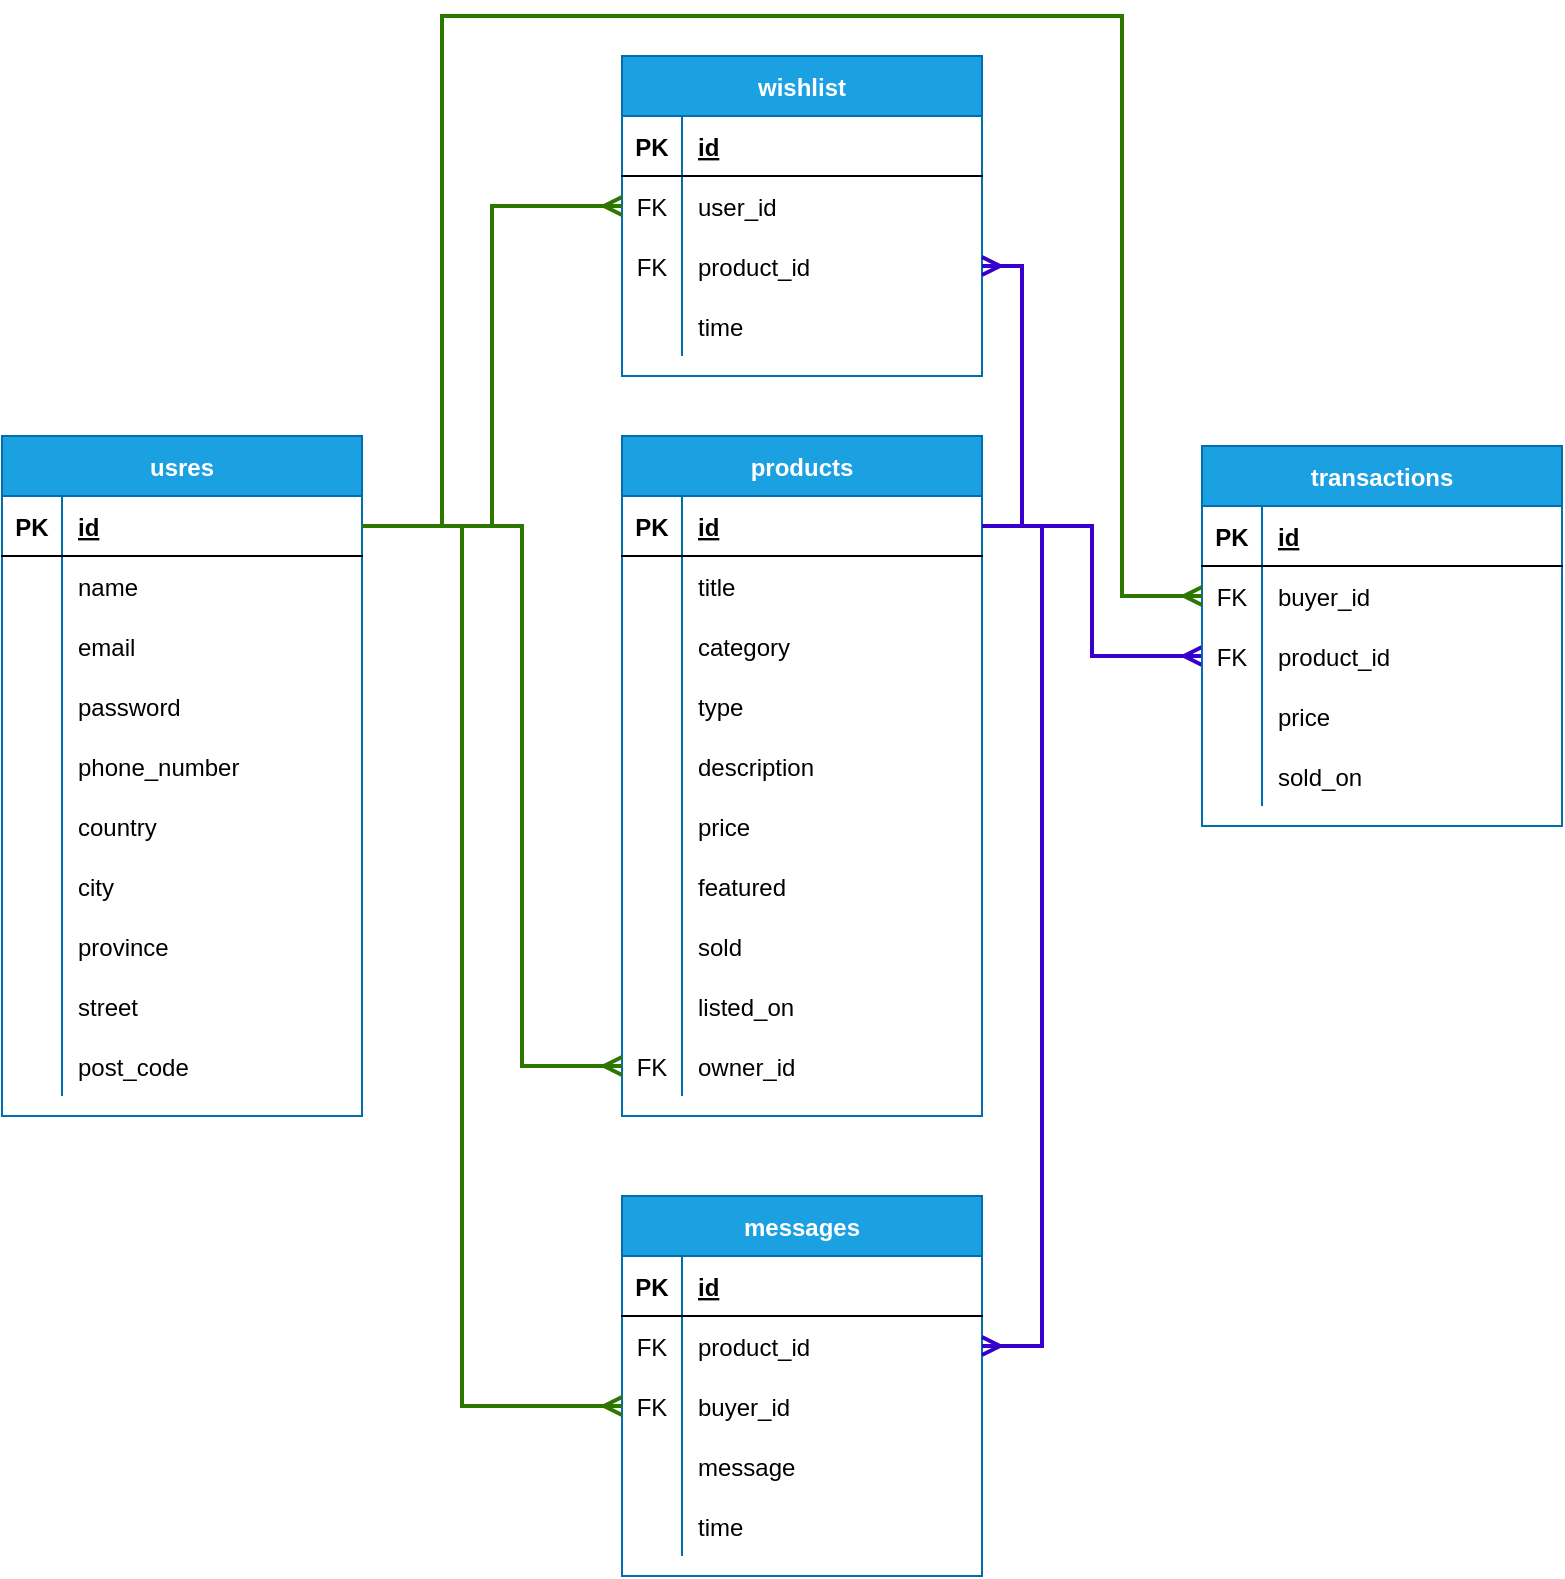 <mxfile version="16.2.2" type="device"><diagram id="R2lEEEUBdFMjLlhIrx00" name="Page-1"><mxGraphModel dx="2188" dy="1085" grid="1" gridSize="10" guides="1" tooltips="1" connect="1" arrows="1" fold="1" page="1" pageScale="1" pageWidth="1100" pageHeight="850" math="0" shadow="0" extFonts="Permanent Marker^https://fonts.googleapis.com/css?family=Permanent+Marker"><root><mxCell id="0"/><mxCell id="1" parent="0"/><mxCell id="Xc5vO-b3r5ptB7XHR52i-14" value="" style="edgeStyle=orthogonalEdgeStyle;fontSize=12;html=1;endArrow=ERmany;rounded=0;exitX=1;exitY=0.5;exitDx=0;exitDy=0;entryX=0;entryY=0.5;entryDx=0;entryDy=0;fillColor=#6a00ff;strokeColor=#3700CC;strokeWidth=2;" edge="1" parent="1" source="Xc5vO-b3r5ptB7XHR52i-47" target="Xc5vO-b3r5ptB7XHR52i-81"><mxGeometry width="100" height="100" relative="1" as="geometry"><mxPoint y="425" as="sourcePoint"/><mxPoint x="100" y="325" as="targetPoint"/></mxGeometry></mxCell><mxCell id="Xc5vO-b3r5ptB7XHR52i-15" value="usres" style="shape=table;startSize=30;container=1;collapsible=1;childLayout=tableLayout;fixedRows=1;rowLines=0;fontStyle=1;align=center;resizeLast=1;fillColor=#1ba1e2;fontColor=#ffffff;strokeColor=#006EAF;" vertex="1" parent="1"><mxGeometry x="140" y="245" width="180" height="340" as="geometry"/></mxCell><mxCell id="Xc5vO-b3r5ptB7XHR52i-16" value="" style="shape=partialRectangle;collapsible=0;dropTarget=0;pointerEvents=0;fillColor=none;top=0;left=0;bottom=1;right=0;points=[[0,0.5],[1,0.5]];portConstraint=eastwest;" vertex="1" parent="Xc5vO-b3r5ptB7XHR52i-15"><mxGeometry y="30" width="180" height="30" as="geometry"/></mxCell><mxCell id="Xc5vO-b3r5ptB7XHR52i-17" value="PK" style="shape=partialRectangle;connectable=0;fillColor=none;top=0;left=0;bottom=0;right=0;fontStyle=1;overflow=hidden;" vertex="1" parent="Xc5vO-b3r5ptB7XHR52i-16"><mxGeometry width="30" height="30" as="geometry"><mxRectangle width="30" height="30" as="alternateBounds"/></mxGeometry></mxCell><mxCell id="Xc5vO-b3r5ptB7XHR52i-18" value="id" style="shape=partialRectangle;connectable=0;fillColor=none;top=0;left=0;bottom=0;right=0;align=left;spacingLeft=6;fontStyle=5;overflow=hidden;" vertex="1" parent="Xc5vO-b3r5ptB7XHR52i-16"><mxGeometry x="30" width="150" height="30" as="geometry"><mxRectangle width="150" height="30" as="alternateBounds"/></mxGeometry></mxCell><mxCell id="Xc5vO-b3r5ptB7XHR52i-19" value="" style="shape=partialRectangle;collapsible=0;dropTarget=0;pointerEvents=0;fillColor=none;top=0;left=0;bottom=0;right=0;points=[[0,0.5],[1,0.5]];portConstraint=eastwest;" vertex="1" parent="Xc5vO-b3r5ptB7XHR52i-15"><mxGeometry y="60" width="180" height="30" as="geometry"/></mxCell><mxCell id="Xc5vO-b3r5ptB7XHR52i-20" value="" style="shape=partialRectangle;connectable=0;fillColor=none;top=0;left=0;bottom=0;right=0;editable=1;overflow=hidden;" vertex="1" parent="Xc5vO-b3r5ptB7XHR52i-19"><mxGeometry width="30" height="30" as="geometry"><mxRectangle width="30" height="30" as="alternateBounds"/></mxGeometry></mxCell><mxCell id="Xc5vO-b3r5ptB7XHR52i-21" value="name" style="shape=partialRectangle;connectable=0;fillColor=none;top=0;left=0;bottom=0;right=0;align=left;spacingLeft=6;overflow=hidden;" vertex="1" parent="Xc5vO-b3r5ptB7XHR52i-19"><mxGeometry x="30" width="150" height="30" as="geometry"><mxRectangle width="150" height="30" as="alternateBounds"/></mxGeometry></mxCell><mxCell id="Xc5vO-b3r5ptB7XHR52i-22" value="" style="shape=partialRectangle;collapsible=0;dropTarget=0;pointerEvents=0;fillColor=none;top=0;left=0;bottom=0;right=0;points=[[0,0.5],[1,0.5]];portConstraint=eastwest;" vertex="1" parent="Xc5vO-b3r5ptB7XHR52i-15"><mxGeometry y="90" width="180" height="30" as="geometry"/></mxCell><mxCell id="Xc5vO-b3r5ptB7XHR52i-23" value="" style="shape=partialRectangle;connectable=0;fillColor=none;top=0;left=0;bottom=0;right=0;editable=1;overflow=hidden;" vertex="1" parent="Xc5vO-b3r5ptB7XHR52i-22"><mxGeometry width="30" height="30" as="geometry"><mxRectangle width="30" height="30" as="alternateBounds"/></mxGeometry></mxCell><mxCell id="Xc5vO-b3r5ptB7XHR52i-24" value="email" style="shape=partialRectangle;connectable=0;fillColor=none;top=0;left=0;bottom=0;right=0;align=left;spacingLeft=6;overflow=hidden;" vertex="1" parent="Xc5vO-b3r5ptB7XHR52i-22"><mxGeometry x="30" width="150" height="30" as="geometry"><mxRectangle width="150" height="30" as="alternateBounds"/></mxGeometry></mxCell><mxCell id="Xc5vO-b3r5ptB7XHR52i-25" value="" style="shape=partialRectangle;collapsible=0;dropTarget=0;pointerEvents=0;fillColor=none;top=0;left=0;bottom=0;right=0;points=[[0,0.5],[1,0.5]];portConstraint=eastwest;" vertex="1" parent="Xc5vO-b3r5ptB7XHR52i-15"><mxGeometry y="120" width="180" height="30" as="geometry"/></mxCell><mxCell id="Xc5vO-b3r5ptB7XHR52i-26" value="" style="shape=partialRectangle;connectable=0;fillColor=none;top=0;left=0;bottom=0;right=0;editable=1;overflow=hidden;" vertex="1" parent="Xc5vO-b3r5ptB7XHR52i-25"><mxGeometry width="30" height="30" as="geometry"><mxRectangle width="30" height="30" as="alternateBounds"/></mxGeometry></mxCell><mxCell id="Xc5vO-b3r5ptB7XHR52i-27" value="password" style="shape=partialRectangle;connectable=0;fillColor=none;top=0;left=0;bottom=0;right=0;align=left;spacingLeft=6;overflow=hidden;" vertex="1" parent="Xc5vO-b3r5ptB7XHR52i-25"><mxGeometry x="30" width="150" height="30" as="geometry"><mxRectangle width="150" height="30" as="alternateBounds"/></mxGeometry></mxCell><mxCell id="Xc5vO-b3r5ptB7XHR52i-28" value="" style="shape=partialRectangle;collapsible=0;dropTarget=0;pointerEvents=0;fillColor=none;top=0;left=0;bottom=0;right=0;points=[[0,0.5],[1,0.5]];portConstraint=eastwest;" vertex="1" parent="Xc5vO-b3r5ptB7XHR52i-15"><mxGeometry y="150" width="180" height="30" as="geometry"/></mxCell><mxCell id="Xc5vO-b3r5ptB7XHR52i-29" value="" style="shape=partialRectangle;connectable=0;fillColor=none;top=0;left=0;bottom=0;right=0;editable=1;overflow=hidden;" vertex="1" parent="Xc5vO-b3r5ptB7XHR52i-28"><mxGeometry width="30" height="30" as="geometry"><mxRectangle width="30" height="30" as="alternateBounds"/></mxGeometry></mxCell><mxCell id="Xc5vO-b3r5ptB7XHR52i-30" value="phone_number" style="shape=partialRectangle;connectable=0;fillColor=none;top=0;left=0;bottom=0;right=0;align=left;spacingLeft=6;overflow=hidden;" vertex="1" parent="Xc5vO-b3r5ptB7XHR52i-28"><mxGeometry x="30" width="150" height="30" as="geometry"><mxRectangle width="150" height="30" as="alternateBounds"/></mxGeometry></mxCell><mxCell id="Xc5vO-b3r5ptB7XHR52i-31" value="" style="shape=partialRectangle;collapsible=0;dropTarget=0;pointerEvents=0;fillColor=none;top=0;left=0;bottom=0;right=0;points=[[0,0.5],[1,0.5]];portConstraint=eastwest;" vertex="1" parent="Xc5vO-b3r5ptB7XHR52i-15"><mxGeometry y="180" width="180" height="30" as="geometry"/></mxCell><mxCell id="Xc5vO-b3r5ptB7XHR52i-32" value="" style="shape=partialRectangle;connectable=0;fillColor=none;top=0;left=0;bottom=0;right=0;editable=1;overflow=hidden;" vertex="1" parent="Xc5vO-b3r5ptB7XHR52i-31"><mxGeometry width="30" height="30" as="geometry"><mxRectangle width="30" height="30" as="alternateBounds"/></mxGeometry></mxCell><mxCell id="Xc5vO-b3r5ptB7XHR52i-33" value="country" style="shape=partialRectangle;connectable=0;fillColor=none;top=0;left=0;bottom=0;right=0;align=left;spacingLeft=6;overflow=hidden;" vertex="1" parent="Xc5vO-b3r5ptB7XHR52i-31"><mxGeometry x="30" width="150" height="30" as="geometry"><mxRectangle width="150" height="30" as="alternateBounds"/></mxGeometry></mxCell><mxCell id="Xc5vO-b3r5ptB7XHR52i-34" value="" style="shape=partialRectangle;collapsible=0;dropTarget=0;pointerEvents=0;fillColor=none;top=0;left=0;bottom=0;right=0;points=[[0,0.5],[1,0.5]];portConstraint=eastwest;" vertex="1" parent="Xc5vO-b3r5ptB7XHR52i-15"><mxGeometry y="210" width="180" height="30" as="geometry"/></mxCell><mxCell id="Xc5vO-b3r5ptB7XHR52i-35" value="" style="shape=partialRectangle;connectable=0;fillColor=none;top=0;left=0;bottom=0;right=0;editable=1;overflow=hidden;" vertex="1" parent="Xc5vO-b3r5ptB7XHR52i-34"><mxGeometry width="30" height="30" as="geometry"><mxRectangle width="30" height="30" as="alternateBounds"/></mxGeometry></mxCell><mxCell id="Xc5vO-b3r5ptB7XHR52i-36" value="city" style="shape=partialRectangle;connectable=0;fillColor=none;top=0;left=0;bottom=0;right=0;align=left;spacingLeft=6;overflow=hidden;" vertex="1" parent="Xc5vO-b3r5ptB7XHR52i-34"><mxGeometry x="30" width="150" height="30" as="geometry"><mxRectangle width="150" height="30" as="alternateBounds"/></mxGeometry></mxCell><mxCell id="Xc5vO-b3r5ptB7XHR52i-37" value="" style="shape=partialRectangle;collapsible=0;dropTarget=0;pointerEvents=0;fillColor=none;top=0;left=0;bottom=0;right=0;points=[[0,0.5],[1,0.5]];portConstraint=eastwest;" vertex="1" parent="Xc5vO-b3r5ptB7XHR52i-15"><mxGeometry y="240" width="180" height="30" as="geometry"/></mxCell><mxCell id="Xc5vO-b3r5ptB7XHR52i-38" value="" style="shape=partialRectangle;connectable=0;fillColor=none;top=0;left=0;bottom=0;right=0;editable=1;overflow=hidden;" vertex="1" parent="Xc5vO-b3r5ptB7XHR52i-37"><mxGeometry width="30" height="30" as="geometry"><mxRectangle width="30" height="30" as="alternateBounds"/></mxGeometry></mxCell><mxCell id="Xc5vO-b3r5ptB7XHR52i-39" value="province" style="shape=partialRectangle;connectable=0;fillColor=none;top=0;left=0;bottom=0;right=0;align=left;spacingLeft=6;overflow=hidden;" vertex="1" parent="Xc5vO-b3r5ptB7XHR52i-37"><mxGeometry x="30" width="150" height="30" as="geometry"><mxRectangle width="150" height="30" as="alternateBounds"/></mxGeometry></mxCell><mxCell id="Xc5vO-b3r5ptB7XHR52i-40" value="" style="shape=partialRectangle;collapsible=0;dropTarget=0;pointerEvents=0;fillColor=none;top=0;left=0;bottom=0;right=0;points=[[0,0.5],[1,0.5]];portConstraint=eastwest;" vertex="1" parent="Xc5vO-b3r5ptB7XHR52i-15"><mxGeometry y="270" width="180" height="30" as="geometry"/></mxCell><mxCell id="Xc5vO-b3r5ptB7XHR52i-41" value="" style="shape=partialRectangle;connectable=0;fillColor=none;top=0;left=0;bottom=0;right=0;editable=1;overflow=hidden;" vertex="1" parent="Xc5vO-b3r5ptB7XHR52i-40"><mxGeometry width="30" height="30" as="geometry"><mxRectangle width="30" height="30" as="alternateBounds"/></mxGeometry></mxCell><mxCell id="Xc5vO-b3r5ptB7XHR52i-42" value="street" style="shape=partialRectangle;connectable=0;fillColor=none;top=0;left=0;bottom=0;right=0;align=left;spacingLeft=6;overflow=hidden;" vertex="1" parent="Xc5vO-b3r5ptB7XHR52i-40"><mxGeometry x="30" width="150" height="30" as="geometry"><mxRectangle width="150" height="30" as="alternateBounds"/></mxGeometry></mxCell><mxCell id="Xc5vO-b3r5ptB7XHR52i-43" value="" style="shape=partialRectangle;collapsible=0;dropTarget=0;pointerEvents=0;fillColor=none;top=0;left=0;bottom=0;right=0;points=[[0,0.5],[1,0.5]];portConstraint=eastwest;" vertex="1" parent="Xc5vO-b3r5ptB7XHR52i-15"><mxGeometry y="300" width="180" height="30" as="geometry"/></mxCell><mxCell id="Xc5vO-b3r5ptB7XHR52i-44" value="" style="shape=partialRectangle;connectable=0;fillColor=none;top=0;left=0;bottom=0;right=0;editable=1;overflow=hidden;" vertex="1" parent="Xc5vO-b3r5ptB7XHR52i-43"><mxGeometry width="30" height="30" as="geometry"><mxRectangle width="30" height="30" as="alternateBounds"/></mxGeometry></mxCell><mxCell id="Xc5vO-b3r5ptB7XHR52i-45" value="post_code" style="shape=partialRectangle;connectable=0;fillColor=none;top=0;left=0;bottom=0;right=0;align=left;spacingLeft=6;overflow=hidden;" vertex="1" parent="Xc5vO-b3r5ptB7XHR52i-43"><mxGeometry x="30" width="150" height="30" as="geometry"><mxRectangle width="150" height="30" as="alternateBounds"/></mxGeometry></mxCell><mxCell id="Xc5vO-b3r5ptB7XHR52i-46" value="products" style="shape=table;startSize=30;container=1;collapsible=1;childLayout=tableLayout;fixedRows=1;rowLines=0;fontStyle=1;align=center;resizeLast=1;fillColor=#1ba1e2;fontColor=#ffffff;strokeColor=#006EAF;" vertex="1" parent="1"><mxGeometry x="450" y="245" width="180" height="340" as="geometry"/></mxCell><mxCell id="Xc5vO-b3r5ptB7XHR52i-47" value="" style="shape=partialRectangle;collapsible=0;dropTarget=0;pointerEvents=0;fillColor=none;top=0;left=0;bottom=1;right=0;points=[[0,0.5],[1,0.5]];portConstraint=eastwest;" vertex="1" parent="Xc5vO-b3r5ptB7XHR52i-46"><mxGeometry y="30" width="180" height="30" as="geometry"/></mxCell><mxCell id="Xc5vO-b3r5ptB7XHR52i-48" value="PK" style="shape=partialRectangle;connectable=0;fillColor=none;top=0;left=0;bottom=0;right=0;fontStyle=1;overflow=hidden;" vertex="1" parent="Xc5vO-b3r5ptB7XHR52i-47"><mxGeometry width="30" height="30" as="geometry"><mxRectangle width="30" height="30" as="alternateBounds"/></mxGeometry></mxCell><mxCell id="Xc5vO-b3r5ptB7XHR52i-49" value="id" style="shape=partialRectangle;connectable=0;fillColor=none;top=0;left=0;bottom=0;right=0;align=left;spacingLeft=6;fontStyle=5;overflow=hidden;" vertex="1" parent="Xc5vO-b3r5ptB7XHR52i-47"><mxGeometry x="30" width="150" height="30" as="geometry"><mxRectangle width="150" height="30" as="alternateBounds"/></mxGeometry></mxCell><mxCell id="Xc5vO-b3r5ptB7XHR52i-50" value="" style="shape=partialRectangle;collapsible=0;dropTarget=0;pointerEvents=0;fillColor=none;top=0;left=0;bottom=0;right=0;points=[[0,0.5],[1,0.5]];portConstraint=eastwest;" vertex="1" parent="Xc5vO-b3r5ptB7XHR52i-46"><mxGeometry y="60" width="180" height="30" as="geometry"/></mxCell><mxCell id="Xc5vO-b3r5ptB7XHR52i-51" value="" style="shape=partialRectangle;connectable=0;fillColor=none;top=0;left=0;bottom=0;right=0;editable=1;overflow=hidden;" vertex="1" parent="Xc5vO-b3r5ptB7XHR52i-50"><mxGeometry width="30" height="30" as="geometry"><mxRectangle width="30" height="30" as="alternateBounds"/></mxGeometry></mxCell><mxCell id="Xc5vO-b3r5ptB7XHR52i-52" value="title" style="shape=partialRectangle;connectable=0;fillColor=none;top=0;left=0;bottom=0;right=0;align=left;spacingLeft=6;overflow=hidden;" vertex="1" parent="Xc5vO-b3r5ptB7XHR52i-50"><mxGeometry x="30" width="150" height="30" as="geometry"><mxRectangle width="150" height="30" as="alternateBounds"/></mxGeometry></mxCell><mxCell id="Xc5vO-b3r5ptB7XHR52i-53" value="" style="shape=partialRectangle;collapsible=0;dropTarget=0;pointerEvents=0;fillColor=none;top=0;left=0;bottom=0;right=0;points=[[0,0.5],[1,0.5]];portConstraint=eastwest;" vertex="1" parent="Xc5vO-b3r5ptB7XHR52i-46"><mxGeometry y="90" width="180" height="30" as="geometry"/></mxCell><mxCell id="Xc5vO-b3r5ptB7XHR52i-54" value="" style="shape=partialRectangle;connectable=0;fillColor=none;top=0;left=0;bottom=0;right=0;editable=1;overflow=hidden;" vertex="1" parent="Xc5vO-b3r5ptB7XHR52i-53"><mxGeometry width="30" height="30" as="geometry"><mxRectangle width="30" height="30" as="alternateBounds"/></mxGeometry></mxCell><mxCell id="Xc5vO-b3r5ptB7XHR52i-55" value="category" style="shape=partialRectangle;connectable=0;fillColor=none;top=0;left=0;bottom=0;right=0;align=left;spacingLeft=6;overflow=hidden;" vertex="1" parent="Xc5vO-b3r5ptB7XHR52i-53"><mxGeometry x="30" width="150" height="30" as="geometry"><mxRectangle width="150" height="30" as="alternateBounds"/></mxGeometry></mxCell><mxCell id="Xc5vO-b3r5ptB7XHR52i-56" value="" style="shape=partialRectangle;collapsible=0;dropTarget=0;pointerEvents=0;fillColor=none;top=0;left=0;bottom=0;right=0;points=[[0,0.5],[1,0.5]];portConstraint=eastwest;" vertex="1" parent="Xc5vO-b3r5ptB7XHR52i-46"><mxGeometry y="120" width="180" height="30" as="geometry"/></mxCell><mxCell id="Xc5vO-b3r5ptB7XHR52i-57" value="" style="shape=partialRectangle;connectable=0;fillColor=none;top=0;left=0;bottom=0;right=0;editable=1;overflow=hidden;" vertex="1" parent="Xc5vO-b3r5ptB7XHR52i-56"><mxGeometry width="30" height="30" as="geometry"><mxRectangle width="30" height="30" as="alternateBounds"/></mxGeometry></mxCell><mxCell id="Xc5vO-b3r5ptB7XHR52i-58" value="type" style="shape=partialRectangle;connectable=0;fillColor=none;top=0;left=0;bottom=0;right=0;align=left;spacingLeft=6;overflow=hidden;" vertex="1" parent="Xc5vO-b3r5ptB7XHR52i-56"><mxGeometry x="30" width="150" height="30" as="geometry"><mxRectangle width="150" height="30" as="alternateBounds"/></mxGeometry></mxCell><mxCell id="Xc5vO-b3r5ptB7XHR52i-59" value="" style="shape=partialRectangle;collapsible=0;dropTarget=0;pointerEvents=0;fillColor=none;top=0;left=0;bottom=0;right=0;points=[[0,0.5],[1,0.5]];portConstraint=eastwest;" vertex="1" parent="Xc5vO-b3r5ptB7XHR52i-46"><mxGeometry y="150" width="180" height="30" as="geometry"/></mxCell><mxCell id="Xc5vO-b3r5ptB7XHR52i-60" value="" style="shape=partialRectangle;connectable=0;fillColor=none;top=0;left=0;bottom=0;right=0;editable=1;overflow=hidden;" vertex="1" parent="Xc5vO-b3r5ptB7XHR52i-59"><mxGeometry width="30" height="30" as="geometry"><mxRectangle width="30" height="30" as="alternateBounds"/></mxGeometry></mxCell><mxCell id="Xc5vO-b3r5ptB7XHR52i-61" value="description" style="shape=partialRectangle;connectable=0;fillColor=none;top=0;left=0;bottom=0;right=0;align=left;spacingLeft=6;overflow=hidden;" vertex="1" parent="Xc5vO-b3r5ptB7XHR52i-59"><mxGeometry x="30" width="150" height="30" as="geometry"><mxRectangle width="150" height="30" as="alternateBounds"/></mxGeometry></mxCell><mxCell id="Xc5vO-b3r5ptB7XHR52i-62" value="" style="shape=partialRectangle;collapsible=0;dropTarget=0;pointerEvents=0;fillColor=none;top=0;left=0;bottom=0;right=0;points=[[0,0.5],[1,0.5]];portConstraint=eastwest;" vertex="1" parent="Xc5vO-b3r5ptB7XHR52i-46"><mxGeometry y="180" width="180" height="30" as="geometry"/></mxCell><mxCell id="Xc5vO-b3r5ptB7XHR52i-63" value="" style="shape=partialRectangle;connectable=0;fillColor=none;top=0;left=0;bottom=0;right=0;editable=1;overflow=hidden;" vertex="1" parent="Xc5vO-b3r5ptB7XHR52i-62"><mxGeometry width="30" height="30" as="geometry"><mxRectangle width="30" height="30" as="alternateBounds"/></mxGeometry></mxCell><mxCell id="Xc5vO-b3r5ptB7XHR52i-64" value="price" style="shape=partialRectangle;connectable=0;fillColor=none;top=0;left=0;bottom=0;right=0;align=left;spacingLeft=6;overflow=hidden;" vertex="1" parent="Xc5vO-b3r5ptB7XHR52i-62"><mxGeometry x="30" width="150" height="30" as="geometry"><mxRectangle width="150" height="30" as="alternateBounds"/></mxGeometry></mxCell><mxCell id="Xc5vO-b3r5ptB7XHR52i-65" value="" style="shape=partialRectangle;collapsible=0;dropTarget=0;pointerEvents=0;fillColor=none;top=0;left=0;bottom=0;right=0;points=[[0,0.5],[1,0.5]];portConstraint=eastwest;" vertex="1" parent="Xc5vO-b3r5ptB7XHR52i-46"><mxGeometry y="210" width="180" height="30" as="geometry"/></mxCell><mxCell id="Xc5vO-b3r5ptB7XHR52i-66" value="" style="shape=partialRectangle;connectable=0;fillColor=none;top=0;left=0;bottom=0;right=0;editable=1;overflow=hidden;" vertex="1" parent="Xc5vO-b3r5ptB7XHR52i-65"><mxGeometry width="30" height="30" as="geometry"><mxRectangle width="30" height="30" as="alternateBounds"/></mxGeometry></mxCell><mxCell id="Xc5vO-b3r5ptB7XHR52i-67" value="featured" style="shape=partialRectangle;connectable=0;fillColor=none;top=0;left=0;bottom=0;right=0;align=left;spacingLeft=6;overflow=hidden;" vertex="1" parent="Xc5vO-b3r5ptB7XHR52i-65"><mxGeometry x="30" width="150" height="30" as="geometry"><mxRectangle width="150" height="30" as="alternateBounds"/></mxGeometry></mxCell><mxCell id="Xc5vO-b3r5ptB7XHR52i-68" value="" style="shape=partialRectangle;collapsible=0;dropTarget=0;pointerEvents=0;fillColor=none;top=0;left=0;bottom=0;right=0;points=[[0,0.5],[1,0.5]];portConstraint=eastwest;" vertex="1" parent="Xc5vO-b3r5ptB7XHR52i-46"><mxGeometry y="240" width="180" height="30" as="geometry"/></mxCell><mxCell id="Xc5vO-b3r5ptB7XHR52i-69" value="" style="shape=partialRectangle;connectable=0;fillColor=none;top=0;left=0;bottom=0;right=0;editable=1;overflow=hidden;" vertex="1" parent="Xc5vO-b3r5ptB7XHR52i-68"><mxGeometry width="30" height="30" as="geometry"><mxRectangle width="30" height="30" as="alternateBounds"/></mxGeometry></mxCell><mxCell id="Xc5vO-b3r5ptB7XHR52i-70" value="sold" style="shape=partialRectangle;connectable=0;fillColor=none;top=0;left=0;bottom=0;right=0;align=left;spacingLeft=6;overflow=hidden;" vertex="1" parent="Xc5vO-b3r5ptB7XHR52i-68"><mxGeometry x="30" width="150" height="30" as="geometry"><mxRectangle width="150" height="30" as="alternateBounds"/></mxGeometry></mxCell><mxCell id="Xc5vO-b3r5ptB7XHR52i-71" value="" style="shape=partialRectangle;collapsible=0;dropTarget=0;pointerEvents=0;fillColor=none;top=0;left=0;bottom=0;right=0;points=[[0,0.5],[1,0.5]];portConstraint=eastwest;" vertex="1" parent="Xc5vO-b3r5ptB7XHR52i-46"><mxGeometry y="270" width="180" height="30" as="geometry"/></mxCell><mxCell id="Xc5vO-b3r5ptB7XHR52i-72" value="" style="shape=partialRectangle;connectable=0;fillColor=none;top=0;left=0;bottom=0;right=0;editable=1;overflow=hidden;" vertex="1" parent="Xc5vO-b3r5ptB7XHR52i-71"><mxGeometry width="30" height="30" as="geometry"><mxRectangle width="30" height="30" as="alternateBounds"/></mxGeometry></mxCell><mxCell id="Xc5vO-b3r5ptB7XHR52i-73" value="listed_on" style="shape=partialRectangle;connectable=0;fillColor=none;top=0;left=0;bottom=0;right=0;align=left;spacingLeft=6;overflow=hidden;" vertex="1" parent="Xc5vO-b3r5ptB7XHR52i-71"><mxGeometry x="30" width="150" height="30" as="geometry"><mxRectangle width="150" height="30" as="alternateBounds"/></mxGeometry></mxCell><mxCell id="Xc5vO-b3r5ptB7XHR52i-74" value="" style="shape=partialRectangle;collapsible=0;dropTarget=0;pointerEvents=0;fillColor=none;top=0;left=0;bottom=0;right=0;points=[[0,0.5],[1,0.5]];portConstraint=eastwest;" vertex="1" parent="Xc5vO-b3r5ptB7XHR52i-46"><mxGeometry y="300" width="180" height="30" as="geometry"/></mxCell><mxCell id="Xc5vO-b3r5ptB7XHR52i-75" value="FK" style="shape=partialRectangle;connectable=0;fillColor=none;top=0;left=0;bottom=0;right=0;editable=1;overflow=hidden;" vertex="1" parent="Xc5vO-b3r5ptB7XHR52i-74"><mxGeometry width="30" height="30" as="geometry"><mxRectangle width="30" height="30" as="alternateBounds"/></mxGeometry></mxCell><mxCell id="Xc5vO-b3r5ptB7XHR52i-76" value="owner_id" style="shape=partialRectangle;connectable=0;fillColor=none;top=0;left=0;bottom=0;right=0;align=left;spacingLeft=6;overflow=hidden;" vertex="1" parent="Xc5vO-b3r5ptB7XHR52i-74"><mxGeometry x="30" width="150" height="30" as="geometry"><mxRectangle width="150" height="30" as="alternateBounds"/></mxGeometry></mxCell><mxCell id="Xc5vO-b3r5ptB7XHR52i-77" value="transactions" style="shape=table;startSize=30;container=1;collapsible=1;childLayout=tableLayout;fixedRows=1;rowLines=0;fontStyle=1;align=center;resizeLast=1;fillColor=#1ba1e2;fontColor=#ffffff;strokeColor=#006EAF;" vertex="1" parent="1"><mxGeometry x="740" y="250" width="180" height="190" as="geometry"/></mxCell><mxCell id="Xc5vO-b3r5ptB7XHR52i-78" value="" style="shape=partialRectangle;collapsible=0;dropTarget=0;pointerEvents=0;fillColor=none;top=0;left=0;bottom=1;right=0;points=[[0,0.5],[1,0.5]];portConstraint=eastwest;" vertex="1" parent="Xc5vO-b3r5ptB7XHR52i-77"><mxGeometry y="30" width="180" height="30" as="geometry"/></mxCell><mxCell id="Xc5vO-b3r5ptB7XHR52i-79" value="PK" style="shape=partialRectangle;connectable=0;fillColor=none;top=0;left=0;bottom=0;right=0;fontStyle=1;overflow=hidden;" vertex="1" parent="Xc5vO-b3r5ptB7XHR52i-78"><mxGeometry width="30" height="30" as="geometry"><mxRectangle width="30" height="30" as="alternateBounds"/></mxGeometry></mxCell><mxCell id="Xc5vO-b3r5ptB7XHR52i-80" value="id" style="shape=partialRectangle;connectable=0;fillColor=none;top=0;left=0;bottom=0;right=0;align=left;spacingLeft=6;fontStyle=5;overflow=hidden;" vertex="1" parent="Xc5vO-b3r5ptB7XHR52i-78"><mxGeometry x="30" width="150" height="30" as="geometry"><mxRectangle width="150" height="30" as="alternateBounds"/></mxGeometry></mxCell><mxCell id="Xc5vO-b3r5ptB7XHR52i-84" value="" style="shape=partialRectangle;collapsible=0;dropTarget=0;pointerEvents=0;fillColor=none;top=0;left=0;bottom=0;right=0;points=[[0,0.5],[1,0.5]];portConstraint=eastwest;" vertex="1" parent="Xc5vO-b3r5ptB7XHR52i-77"><mxGeometry y="60" width="180" height="30" as="geometry"/></mxCell><mxCell id="Xc5vO-b3r5ptB7XHR52i-85" value="FK" style="shape=partialRectangle;connectable=0;fillColor=none;top=0;left=0;bottom=0;right=0;editable=1;overflow=hidden;" vertex="1" parent="Xc5vO-b3r5ptB7XHR52i-84"><mxGeometry width="30" height="30" as="geometry"><mxRectangle width="30" height="30" as="alternateBounds"/></mxGeometry></mxCell><mxCell id="Xc5vO-b3r5ptB7XHR52i-86" value="buyer_id" style="shape=partialRectangle;connectable=0;fillColor=none;top=0;left=0;bottom=0;right=0;align=left;spacingLeft=6;overflow=hidden;" vertex="1" parent="Xc5vO-b3r5ptB7XHR52i-84"><mxGeometry x="30" width="150" height="30" as="geometry"><mxRectangle width="150" height="30" as="alternateBounds"/></mxGeometry></mxCell><mxCell id="Xc5vO-b3r5ptB7XHR52i-81" value="" style="shape=partialRectangle;collapsible=0;dropTarget=0;pointerEvents=0;fillColor=none;top=0;left=0;bottom=0;right=0;points=[[0,0.5],[1,0.5]];portConstraint=eastwest;" vertex="1" parent="Xc5vO-b3r5ptB7XHR52i-77"><mxGeometry y="90" width="180" height="30" as="geometry"/></mxCell><mxCell id="Xc5vO-b3r5ptB7XHR52i-82" value="FK" style="shape=partialRectangle;connectable=0;fillColor=none;top=0;left=0;bottom=0;right=0;editable=1;overflow=hidden;" vertex="1" parent="Xc5vO-b3r5ptB7XHR52i-81"><mxGeometry width="30" height="30" as="geometry"><mxRectangle width="30" height="30" as="alternateBounds"/></mxGeometry></mxCell><mxCell id="Xc5vO-b3r5ptB7XHR52i-83" value="product_id" style="shape=partialRectangle;connectable=0;fillColor=none;top=0;left=0;bottom=0;right=0;align=left;spacingLeft=6;overflow=hidden;" vertex="1" parent="Xc5vO-b3r5ptB7XHR52i-81"><mxGeometry x="30" width="150" height="30" as="geometry"><mxRectangle width="150" height="30" as="alternateBounds"/></mxGeometry></mxCell><mxCell id="Xc5vO-b3r5ptB7XHR52i-87" value="" style="shape=partialRectangle;collapsible=0;dropTarget=0;pointerEvents=0;fillColor=none;top=0;left=0;bottom=0;right=0;points=[[0,0.5],[1,0.5]];portConstraint=eastwest;" vertex="1" parent="Xc5vO-b3r5ptB7XHR52i-77"><mxGeometry y="120" width="180" height="30" as="geometry"/></mxCell><mxCell id="Xc5vO-b3r5ptB7XHR52i-88" value="" style="shape=partialRectangle;connectable=0;fillColor=none;top=0;left=0;bottom=0;right=0;editable=1;overflow=hidden;" vertex="1" parent="Xc5vO-b3r5ptB7XHR52i-87"><mxGeometry width="30" height="30" as="geometry"><mxRectangle width="30" height="30" as="alternateBounds"/></mxGeometry></mxCell><mxCell id="Xc5vO-b3r5ptB7XHR52i-89" value="price" style="shape=partialRectangle;connectable=0;fillColor=none;top=0;left=0;bottom=0;right=0;align=left;spacingLeft=6;overflow=hidden;" vertex="1" parent="Xc5vO-b3r5ptB7XHR52i-87"><mxGeometry x="30" width="150" height="30" as="geometry"><mxRectangle width="150" height="30" as="alternateBounds"/></mxGeometry></mxCell><mxCell id="Xc5vO-b3r5ptB7XHR52i-90" value="" style="shape=partialRectangle;collapsible=0;dropTarget=0;pointerEvents=0;fillColor=none;top=0;left=0;bottom=0;right=0;points=[[0,0.5],[1,0.5]];portConstraint=eastwest;" vertex="1" parent="Xc5vO-b3r5ptB7XHR52i-77"><mxGeometry y="150" width="180" height="30" as="geometry"/></mxCell><mxCell id="Xc5vO-b3r5ptB7XHR52i-91" value="" style="shape=partialRectangle;connectable=0;fillColor=none;top=0;left=0;bottom=0;right=0;editable=1;overflow=hidden;" vertex="1" parent="Xc5vO-b3r5ptB7XHR52i-90"><mxGeometry width="30" height="30" as="geometry"><mxRectangle width="30" height="30" as="alternateBounds"/></mxGeometry></mxCell><mxCell id="Xc5vO-b3r5ptB7XHR52i-92" value="sold_on" style="shape=partialRectangle;connectable=0;fillColor=none;top=0;left=0;bottom=0;right=0;align=left;spacingLeft=6;overflow=hidden;" vertex="1" parent="Xc5vO-b3r5ptB7XHR52i-90"><mxGeometry x="30" width="150" height="30" as="geometry"><mxRectangle width="150" height="30" as="alternateBounds"/></mxGeometry></mxCell><mxCell id="Xc5vO-b3r5ptB7XHR52i-108" value="messages" style="shape=table;startSize=30;container=1;collapsible=1;childLayout=tableLayout;fixedRows=1;rowLines=0;fontStyle=1;align=center;resizeLast=1;fillColor=#1ba1e2;fontColor=#ffffff;strokeColor=#006EAF;" vertex="1" parent="1"><mxGeometry x="450" y="625" width="180" height="190" as="geometry"/></mxCell><mxCell id="Xc5vO-b3r5ptB7XHR52i-109" value="" style="shape=partialRectangle;collapsible=0;dropTarget=0;pointerEvents=0;fillColor=none;top=0;left=0;bottom=1;right=0;points=[[0,0.5],[1,0.5]];portConstraint=eastwest;" vertex="1" parent="Xc5vO-b3r5ptB7XHR52i-108"><mxGeometry y="30" width="180" height="30" as="geometry"/></mxCell><mxCell id="Xc5vO-b3r5ptB7XHR52i-110" value="PK" style="shape=partialRectangle;connectable=0;fillColor=none;top=0;left=0;bottom=0;right=0;fontStyle=1;overflow=hidden;" vertex="1" parent="Xc5vO-b3r5ptB7XHR52i-109"><mxGeometry width="30" height="30" as="geometry"><mxRectangle width="30" height="30" as="alternateBounds"/></mxGeometry></mxCell><mxCell id="Xc5vO-b3r5ptB7XHR52i-111" value="id" style="shape=partialRectangle;connectable=0;fillColor=none;top=0;left=0;bottom=0;right=0;align=left;spacingLeft=6;fontStyle=5;overflow=hidden;" vertex="1" parent="Xc5vO-b3r5ptB7XHR52i-109"><mxGeometry x="30" width="150" height="30" as="geometry"><mxRectangle width="150" height="30" as="alternateBounds"/></mxGeometry></mxCell><mxCell id="Xc5vO-b3r5ptB7XHR52i-112" value="" style="shape=partialRectangle;collapsible=0;dropTarget=0;pointerEvents=0;fillColor=none;top=0;left=0;bottom=0;right=0;points=[[0,0.5],[1,0.5]];portConstraint=eastwest;" vertex="1" parent="Xc5vO-b3r5ptB7XHR52i-108"><mxGeometry y="60" width="180" height="30" as="geometry"/></mxCell><mxCell id="Xc5vO-b3r5ptB7XHR52i-113" value="FK" style="shape=partialRectangle;connectable=0;fillColor=none;top=0;left=0;bottom=0;right=0;editable=1;overflow=hidden;" vertex="1" parent="Xc5vO-b3r5ptB7XHR52i-112"><mxGeometry width="30" height="30" as="geometry"><mxRectangle width="30" height="30" as="alternateBounds"/></mxGeometry></mxCell><mxCell id="Xc5vO-b3r5ptB7XHR52i-114" value="product_id" style="shape=partialRectangle;connectable=0;fillColor=none;top=0;left=0;bottom=0;right=0;align=left;spacingLeft=6;overflow=hidden;" vertex="1" parent="Xc5vO-b3r5ptB7XHR52i-112"><mxGeometry x="30" width="150" height="30" as="geometry"><mxRectangle width="150" height="30" as="alternateBounds"/></mxGeometry></mxCell><mxCell id="Xc5vO-b3r5ptB7XHR52i-115" value="" style="shape=partialRectangle;collapsible=0;dropTarget=0;pointerEvents=0;fillColor=none;top=0;left=0;bottom=0;right=0;points=[[0,0.5],[1,0.5]];portConstraint=eastwest;" vertex="1" parent="Xc5vO-b3r5ptB7XHR52i-108"><mxGeometry y="90" width="180" height="30" as="geometry"/></mxCell><mxCell id="Xc5vO-b3r5ptB7XHR52i-116" value="FK" style="shape=partialRectangle;connectable=0;fillColor=none;top=0;left=0;bottom=0;right=0;editable=1;overflow=hidden;" vertex="1" parent="Xc5vO-b3r5ptB7XHR52i-115"><mxGeometry width="30" height="30" as="geometry"><mxRectangle width="30" height="30" as="alternateBounds"/></mxGeometry></mxCell><mxCell id="Xc5vO-b3r5ptB7XHR52i-117" value="buyer_id" style="shape=partialRectangle;connectable=0;fillColor=none;top=0;left=0;bottom=0;right=0;align=left;spacingLeft=6;overflow=hidden;" vertex="1" parent="Xc5vO-b3r5ptB7XHR52i-115"><mxGeometry x="30" width="150" height="30" as="geometry"><mxRectangle width="150" height="30" as="alternateBounds"/></mxGeometry></mxCell><mxCell id="Xc5vO-b3r5ptB7XHR52i-118" value="" style="shape=partialRectangle;collapsible=0;dropTarget=0;pointerEvents=0;fillColor=none;top=0;left=0;bottom=0;right=0;points=[[0,0.5],[1,0.5]];portConstraint=eastwest;" vertex="1" parent="Xc5vO-b3r5ptB7XHR52i-108"><mxGeometry y="120" width="180" height="30" as="geometry"/></mxCell><mxCell id="Xc5vO-b3r5ptB7XHR52i-119" value="" style="shape=partialRectangle;connectable=0;fillColor=none;top=0;left=0;bottom=0;right=0;editable=1;overflow=hidden;" vertex="1" parent="Xc5vO-b3r5ptB7XHR52i-118"><mxGeometry width="30" height="30" as="geometry"><mxRectangle width="30" height="30" as="alternateBounds"/></mxGeometry></mxCell><mxCell id="Xc5vO-b3r5ptB7XHR52i-120" value="message" style="shape=partialRectangle;connectable=0;fillColor=none;top=0;left=0;bottom=0;right=0;align=left;spacingLeft=6;overflow=hidden;" vertex="1" parent="Xc5vO-b3r5ptB7XHR52i-118"><mxGeometry x="30" width="150" height="30" as="geometry"><mxRectangle width="150" height="30" as="alternateBounds"/></mxGeometry></mxCell><mxCell id="Xc5vO-b3r5ptB7XHR52i-121" value="" style="shape=partialRectangle;collapsible=0;dropTarget=0;pointerEvents=0;fillColor=none;top=0;left=0;bottom=0;right=0;points=[[0,0.5],[1,0.5]];portConstraint=eastwest;" vertex="1" parent="Xc5vO-b3r5ptB7XHR52i-108"><mxGeometry y="150" width="180" height="30" as="geometry"/></mxCell><mxCell id="Xc5vO-b3r5ptB7XHR52i-122" value="" style="shape=partialRectangle;connectable=0;fillColor=none;top=0;left=0;bottom=0;right=0;editable=1;overflow=hidden;" vertex="1" parent="Xc5vO-b3r5ptB7XHR52i-121"><mxGeometry width="30" height="30" as="geometry"><mxRectangle width="30" height="30" as="alternateBounds"/></mxGeometry></mxCell><mxCell id="Xc5vO-b3r5ptB7XHR52i-123" value="time" style="shape=partialRectangle;connectable=0;fillColor=none;top=0;left=0;bottom=0;right=0;align=left;spacingLeft=6;overflow=hidden;" vertex="1" parent="Xc5vO-b3r5ptB7XHR52i-121"><mxGeometry x="30" width="150" height="30" as="geometry"><mxRectangle width="150" height="30" as="alternateBounds"/></mxGeometry></mxCell><mxCell id="Xc5vO-b3r5ptB7XHR52i-124" value="wishlist" style="shape=table;startSize=30;container=1;collapsible=1;childLayout=tableLayout;fixedRows=1;rowLines=0;fontStyle=1;align=center;resizeLast=1;fillColor=#1ba1e2;fontColor=#ffffff;strokeColor=#006EAF;" vertex="1" parent="1"><mxGeometry x="450" y="55" width="180" height="160" as="geometry"/></mxCell><mxCell id="Xc5vO-b3r5ptB7XHR52i-125" value="" style="shape=partialRectangle;collapsible=0;dropTarget=0;pointerEvents=0;fillColor=none;top=0;left=0;bottom=1;right=0;points=[[0,0.5],[1,0.5]];portConstraint=eastwest;" vertex="1" parent="Xc5vO-b3r5ptB7XHR52i-124"><mxGeometry y="30" width="180" height="30" as="geometry"/></mxCell><mxCell id="Xc5vO-b3r5ptB7XHR52i-126" value="PK" style="shape=partialRectangle;connectable=0;fillColor=none;top=0;left=0;bottom=0;right=0;fontStyle=1;overflow=hidden;" vertex="1" parent="Xc5vO-b3r5ptB7XHR52i-125"><mxGeometry width="30" height="30" as="geometry"><mxRectangle width="30" height="30" as="alternateBounds"/></mxGeometry></mxCell><mxCell id="Xc5vO-b3r5ptB7XHR52i-127" value="id" style="shape=partialRectangle;connectable=0;fillColor=none;top=0;left=0;bottom=0;right=0;align=left;spacingLeft=6;fontStyle=5;overflow=hidden;" vertex="1" parent="Xc5vO-b3r5ptB7XHR52i-125"><mxGeometry x="30" width="150" height="30" as="geometry"><mxRectangle width="150" height="30" as="alternateBounds"/></mxGeometry></mxCell><mxCell id="Xc5vO-b3r5ptB7XHR52i-131" value="" style="shape=partialRectangle;collapsible=0;dropTarget=0;pointerEvents=0;fillColor=none;top=0;left=0;bottom=0;right=0;points=[[0,0.5],[1,0.5]];portConstraint=eastwest;" vertex="1" parent="Xc5vO-b3r5ptB7XHR52i-124"><mxGeometry y="60" width="180" height="30" as="geometry"/></mxCell><mxCell id="Xc5vO-b3r5ptB7XHR52i-132" value="FK" style="shape=partialRectangle;connectable=0;fillColor=none;top=0;left=0;bottom=0;right=0;editable=1;overflow=hidden;" vertex="1" parent="Xc5vO-b3r5ptB7XHR52i-131"><mxGeometry width="30" height="30" as="geometry"><mxRectangle width="30" height="30" as="alternateBounds"/></mxGeometry></mxCell><mxCell id="Xc5vO-b3r5ptB7XHR52i-133" value="user_id" style="shape=partialRectangle;connectable=0;fillColor=none;top=0;left=0;bottom=0;right=0;align=left;spacingLeft=6;overflow=hidden;" vertex="1" parent="Xc5vO-b3r5ptB7XHR52i-131"><mxGeometry x="30" width="150" height="30" as="geometry"><mxRectangle width="150" height="30" as="alternateBounds"/></mxGeometry></mxCell><mxCell id="Xc5vO-b3r5ptB7XHR52i-128" value="" style="shape=partialRectangle;collapsible=0;dropTarget=0;pointerEvents=0;fillColor=none;top=0;left=0;bottom=0;right=0;points=[[0,0.5],[1,0.5]];portConstraint=eastwest;" vertex="1" parent="Xc5vO-b3r5ptB7XHR52i-124"><mxGeometry y="90" width="180" height="30" as="geometry"/></mxCell><mxCell id="Xc5vO-b3r5ptB7XHR52i-129" value="FK" style="shape=partialRectangle;connectable=0;fillColor=none;top=0;left=0;bottom=0;right=0;editable=1;overflow=hidden;" vertex="1" parent="Xc5vO-b3r5ptB7XHR52i-128"><mxGeometry width="30" height="30" as="geometry"><mxRectangle width="30" height="30" as="alternateBounds"/></mxGeometry></mxCell><mxCell id="Xc5vO-b3r5ptB7XHR52i-130" value="product_id" style="shape=partialRectangle;connectable=0;fillColor=none;top=0;left=0;bottom=0;right=0;align=left;spacingLeft=6;overflow=hidden;" vertex="1" parent="Xc5vO-b3r5ptB7XHR52i-128"><mxGeometry x="30" width="150" height="30" as="geometry"><mxRectangle width="150" height="30" as="alternateBounds"/></mxGeometry></mxCell><mxCell id="Xc5vO-b3r5ptB7XHR52i-137" value="" style="shape=partialRectangle;collapsible=0;dropTarget=0;pointerEvents=0;fillColor=none;top=0;left=0;bottom=0;right=0;points=[[0,0.5],[1,0.5]];portConstraint=eastwest;" vertex="1" parent="Xc5vO-b3r5ptB7XHR52i-124"><mxGeometry y="120" width="180" height="30" as="geometry"/></mxCell><mxCell id="Xc5vO-b3r5ptB7XHR52i-138" value="" style="shape=partialRectangle;connectable=0;fillColor=none;top=0;left=0;bottom=0;right=0;editable=1;overflow=hidden;" vertex="1" parent="Xc5vO-b3r5ptB7XHR52i-137"><mxGeometry width="30" height="30" as="geometry"><mxRectangle width="30" height="30" as="alternateBounds"/></mxGeometry></mxCell><mxCell id="Xc5vO-b3r5ptB7XHR52i-139" value="time" style="shape=partialRectangle;connectable=0;fillColor=none;top=0;left=0;bottom=0;right=0;align=left;spacingLeft=6;overflow=hidden;" vertex="1" parent="Xc5vO-b3r5ptB7XHR52i-137"><mxGeometry x="30" width="150" height="30" as="geometry"><mxRectangle width="150" height="30" as="alternateBounds"/></mxGeometry></mxCell><mxCell id="Xc5vO-b3r5ptB7XHR52i-140" value="" style="edgeStyle=orthogonalEdgeStyle;fontSize=12;html=1;endArrow=ERmany;rounded=0;exitX=1;exitY=0.5;exitDx=0;exitDy=0;entryX=0;entryY=0.5;entryDx=0;entryDy=0;fillColor=#60a917;strokeColor=#2D7600;strokeWidth=2;" edge="1" parent="1" source="Xc5vO-b3r5ptB7XHR52i-16" target="Xc5vO-b3r5ptB7XHR52i-74"><mxGeometry width="100" height="100" relative="1" as="geometry"><mxPoint x="470" y="705" as="sourcePoint"/><mxPoint x="570" y="605" as="targetPoint"/><Array as="points"><mxPoint x="400" y="290"/><mxPoint x="400" y="560"/></Array></mxGeometry></mxCell><mxCell id="Xc5vO-b3r5ptB7XHR52i-141" value="" style="edgeStyle=orthogonalEdgeStyle;fontSize=12;html=1;endArrow=ERmany;rounded=0;exitX=1;exitY=0.5;exitDx=0;exitDy=0;entryX=0;entryY=0.5;entryDx=0;entryDy=0;fillColor=#60a917;strokeColor=#2D7600;strokeWidth=2;" edge="1" parent="1" source="Xc5vO-b3r5ptB7XHR52i-16" target="Xc5vO-b3r5ptB7XHR52i-131"><mxGeometry width="100" height="100" relative="1" as="geometry"><mxPoint x="300" y="725" as="sourcePoint"/><mxPoint x="400" y="625" as="targetPoint"/></mxGeometry></mxCell><mxCell id="Xc5vO-b3r5ptB7XHR52i-142" value="" style="edgeStyle=orthogonalEdgeStyle;fontSize=12;html=1;endArrow=ERmany;rounded=0;exitX=1;exitY=0.5;exitDx=0;exitDy=0;entryX=1;entryY=0.5;entryDx=0;entryDy=0;fillColor=#6a00ff;strokeColor=#3700CC;strokeWidth=2;" edge="1" parent="1" source="Xc5vO-b3r5ptB7XHR52i-47" target="Xc5vO-b3r5ptB7XHR52i-128"><mxGeometry width="100" height="100" relative="1" as="geometry"><mxPoint x="710" y="625" as="sourcePoint"/><mxPoint x="810" y="525" as="targetPoint"/><Array as="points"><mxPoint x="650" y="290"/><mxPoint x="650" y="160"/></Array></mxGeometry></mxCell><mxCell id="Xc5vO-b3r5ptB7XHR52i-143" value="" style="edgeStyle=orthogonalEdgeStyle;fontSize=12;html=1;endArrow=ERmany;rounded=0;exitX=1;exitY=0.5;exitDx=0;exitDy=0;entryX=1;entryY=0.5;entryDx=0;entryDy=0;fillColor=#6a00ff;strokeColor=#3700CC;strokeWidth=2;" edge="1" parent="1" source="Xc5vO-b3r5ptB7XHR52i-47" target="Xc5vO-b3r5ptB7XHR52i-112"><mxGeometry width="100" height="100" relative="1" as="geometry"><mxPoint x="160" y="755" as="sourcePoint"/><mxPoint x="260" y="655" as="targetPoint"/><Array as="points"><mxPoint x="660" y="290"/><mxPoint x="660" y="700"/></Array></mxGeometry></mxCell><mxCell id="Xc5vO-b3r5ptB7XHR52i-144" value="" style="edgeStyle=orthogonalEdgeStyle;fontSize=12;html=1;endArrow=ERmany;rounded=0;exitX=1;exitY=0.5;exitDx=0;exitDy=0;entryX=0;entryY=0.5;entryDx=0;entryDy=0;fillColor=#60a917;strokeColor=#2D7600;strokeWidth=2;" edge="1" parent="1" source="Xc5vO-b3r5ptB7XHR52i-16" target="Xc5vO-b3r5ptB7XHR52i-115"><mxGeometry width="100" height="100" relative="1" as="geometry"><mxPoint x="160" y="755" as="sourcePoint"/><mxPoint x="260" y="655" as="targetPoint"/><Array as="points"><mxPoint x="370" y="290"/><mxPoint x="370" y="730"/></Array></mxGeometry></mxCell><mxCell id="Xc5vO-b3r5ptB7XHR52i-145" value="" style="edgeStyle=orthogonalEdgeStyle;fontSize=12;html=1;endArrow=ERmany;rounded=0;exitX=1;exitY=0.5;exitDx=0;exitDy=0;entryX=0;entryY=0.5;entryDx=0;entryDy=0;fillColor=#60a917;strokeColor=#2D7600;strokeWidth=2;" edge="1" parent="1" source="Xc5vO-b3r5ptB7XHR52i-16" target="Xc5vO-b3r5ptB7XHR52i-84"><mxGeometry width="100" height="100" relative="1" as="geometry"><mxPoint x="10" y="435" as="sourcePoint"/><mxPoint x="110" y="335" as="targetPoint"/><Array as="points"><mxPoint x="360" y="290"/><mxPoint x="360" y="35"/><mxPoint x="700" y="35"/><mxPoint x="700" y="325"/></Array></mxGeometry></mxCell></root></mxGraphModel></diagram></mxfile>
